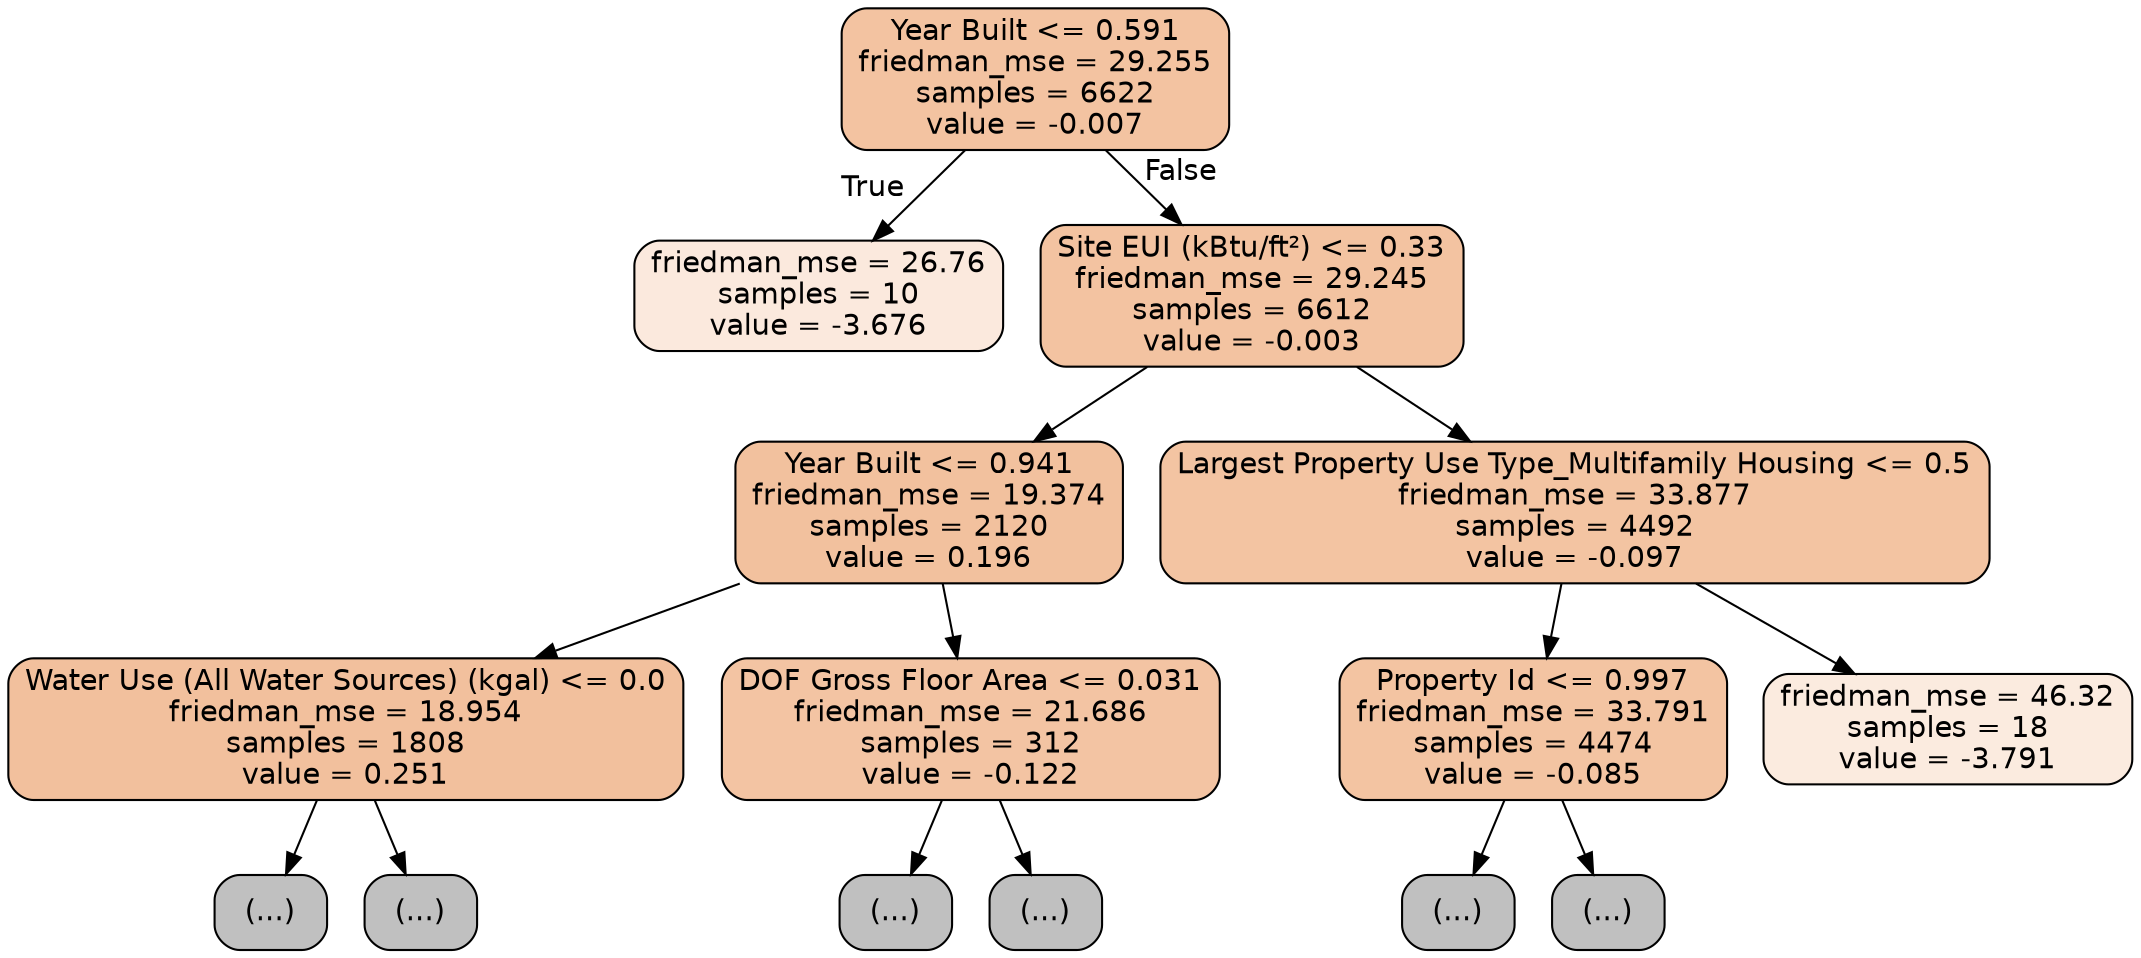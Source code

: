 digraph Tree {
node [shape=box, style="filled, rounded", color="black", fontname=helvetica] ;
edge [fontname=helvetica] ;
0 [label="Year Built <= 0.591\nfriedman_mse = 29.255\nsamples = 6622\nvalue = -0.007", fillcolor="#f3c3a1"] ;
1 [label="friedman_mse = 26.76\nsamples = 10\nvalue = -3.676", fillcolor="#fbe9dd"] ;
0 -> 1 [labeldistance=2.5, labelangle=45, headlabel="True"] ;
2 [label="Site EUI (kBtu/ft²) <= 0.33\nfriedman_mse = 29.245\nsamples = 6612\nvalue = -0.003", fillcolor="#f3c3a1"] ;
0 -> 2 [labeldistance=2.5, labelangle=-45, headlabel="False"] ;
3 [label="Year Built <= 0.941\nfriedman_mse = 19.374\nsamples = 2120\nvalue = 0.196", fillcolor="#f2c19e"] ;
2 -> 3 ;
4 [label="Water Use (All Water Sources) (kgal) <= 0.0\nfriedman_mse = 18.954\nsamples = 1808\nvalue = 0.251", fillcolor="#f2c09d"] ;
3 -> 4 ;
5 [label="(...)", fillcolor="#C0C0C0"] ;
4 -> 5 ;
10 [label="(...)", fillcolor="#C0C0C0"] ;
4 -> 10 ;
95 [label="DOF Gross Floor Area <= 0.031\nfriedman_mse = 21.686\nsamples = 312\nvalue = -0.122", fillcolor="#f3c4a3"] ;
3 -> 95 ;
96 [label="(...)", fillcolor="#C0C0C0"] ;
95 -> 96 ;
141 [label="(...)", fillcolor="#C0C0C0"] ;
95 -> 141 ;
142 [label="Largest Property Use Type_Multifamily Housing <= 0.5\nfriedman_mse = 33.877\nsamples = 4492\nvalue = -0.097", fillcolor="#f3c4a2"] ;
2 -> 142 ;
143 [label="Property Id <= 0.997\nfriedman_mse = 33.791\nsamples = 4474\nvalue = -0.085", fillcolor="#f3c4a2"] ;
142 -> 143 ;
144 [label="(...)", fillcolor="#C0C0C0"] ;
143 -> 144 ;
217 [label="(...)", fillcolor="#C0C0C0"] ;
143 -> 217 ;
218 [label="friedman_mse = 46.32\nsamples = 18\nvalue = -3.791", fillcolor="#fbebdf"] ;
142 -> 218 ;
}